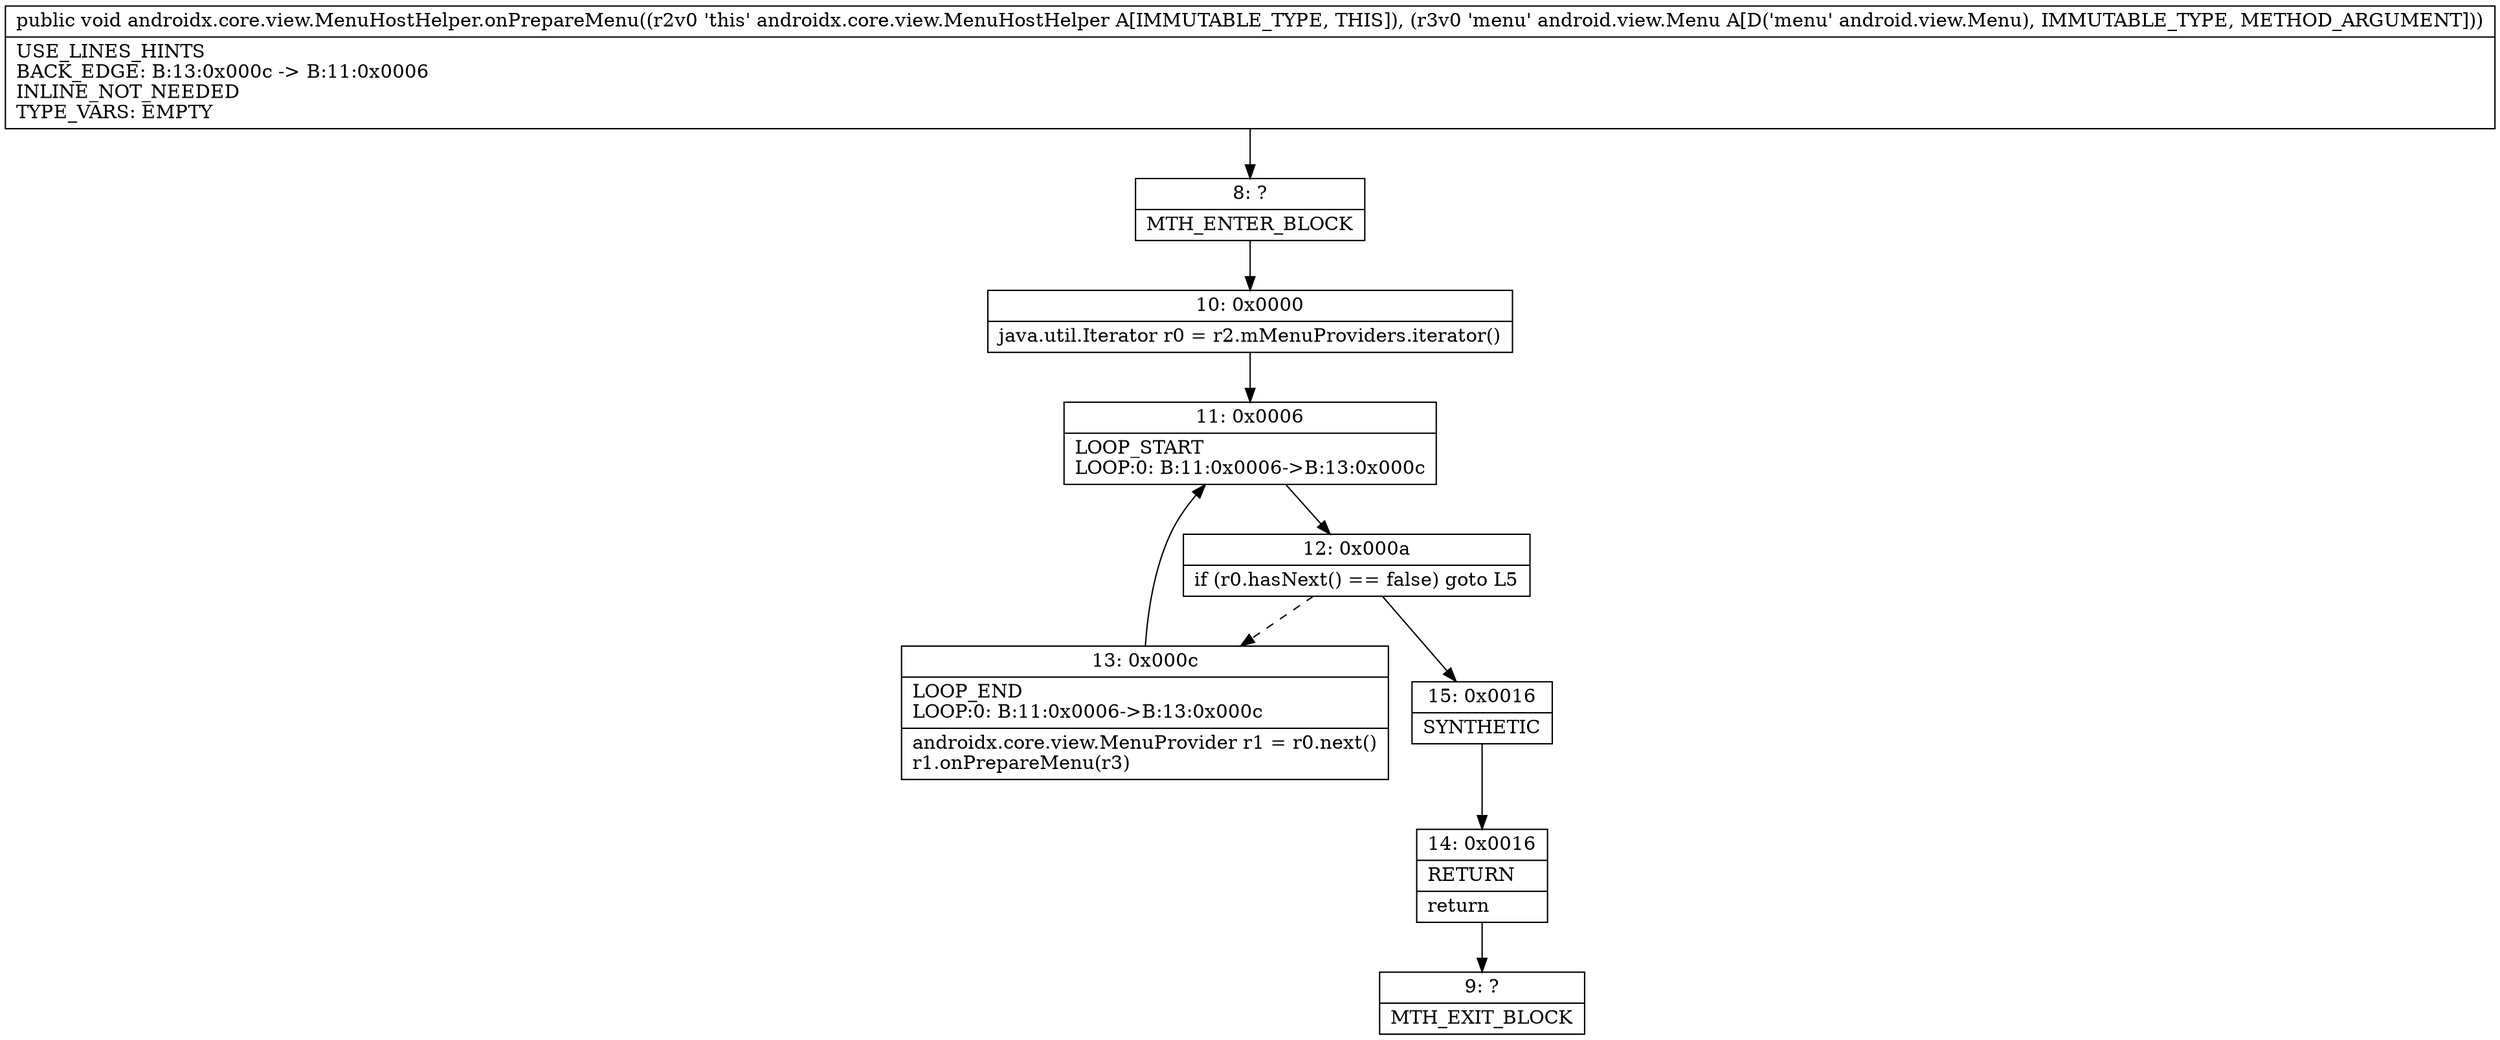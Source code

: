 digraph "CFG forandroidx.core.view.MenuHostHelper.onPrepareMenu(Landroid\/view\/Menu;)V" {
Node_8 [shape=record,label="{8\:\ ?|MTH_ENTER_BLOCK\l}"];
Node_10 [shape=record,label="{10\:\ 0x0000|java.util.Iterator r0 = r2.mMenuProviders.iterator()\l}"];
Node_11 [shape=record,label="{11\:\ 0x0006|LOOP_START\lLOOP:0: B:11:0x0006\-\>B:13:0x000c\l}"];
Node_12 [shape=record,label="{12\:\ 0x000a|if (r0.hasNext() == false) goto L5\l}"];
Node_13 [shape=record,label="{13\:\ 0x000c|LOOP_END\lLOOP:0: B:11:0x0006\-\>B:13:0x000c\l|androidx.core.view.MenuProvider r1 = r0.next()\lr1.onPrepareMenu(r3)\l}"];
Node_15 [shape=record,label="{15\:\ 0x0016|SYNTHETIC\l}"];
Node_14 [shape=record,label="{14\:\ 0x0016|RETURN\l|return\l}"];
Node_9 [shape=record,label="{9\:\ ?|MTH_EXIT_BLOCK\l}"];
MethodNode[shape=record,label="{public void androidx.core.view.MenuHostHelper.onPrepareMenu((r2v0 'this' androidx.core.view.MenuHostHelper A[IMMUTABLE_TYPE, THIS]), (r3v0 'menu' android.view.Menu A[D('menu' android.view.Menu), IMMUTABLE_TYPE, METHOD_ARGUMENT]))  | USE_LINES_HINTS\lBACK_EDGE: B:13:0x000c \-\> B:11:0x0006\lINLINE_NOT_NEEDED\lTYPE_VARS: EMPTY\l}"];
MethodNode -> Node_8;Node_8 -> Node_10;
Node_10 -> Node_11;
Node_11 -> Node_12;
Node_12 -> Node_13[style=dashed];
Node_12 -> Node_15;
Node_13 -> Node_11;
Node_15 -> Node_14;
Node_14 -> Node_9;
}

